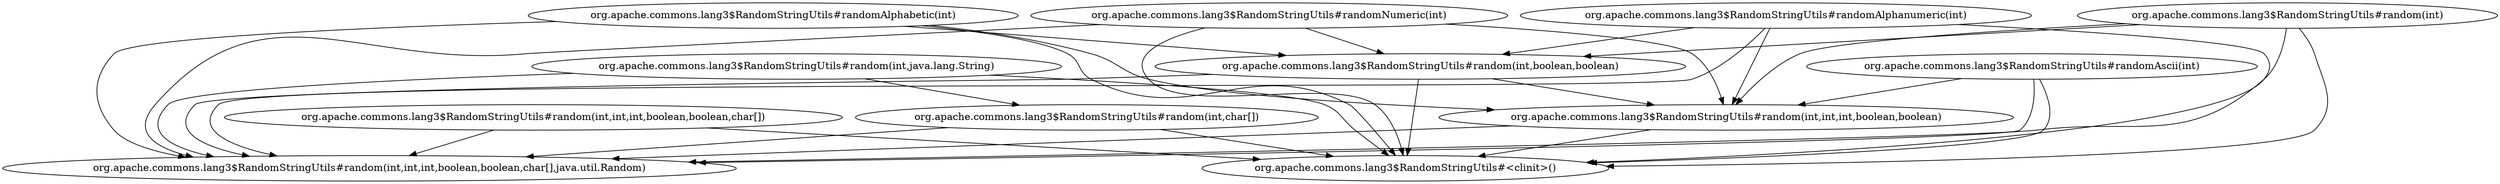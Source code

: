 digraph G {
  "org.apache.commons.lang3$RandomStringUtils#randomAlphanumeric(int)" -> "org.apache.commons.lang3$RandomStringUtils#<clinit>()";
  "org.apache.commons.lang3$RandomStringUtils#randomAlphanumeric(int)" -> "org.apache.commons.lang3$RandomStringUtils#random(int,boolean,boolean)";
  "org.apache.commons.lang3$RandomStringUtils#randomAlphanumeric(int)" -> "org.apache.commons.lang3$RandomStringUtils#random(int,int,int,boolean,boolean,char[],java.util.Random)";
  "org.apache.commons.lang3$RandomStringUtils#randomAlphanumeric(int)" -> "org.apache.commons.lang3$RandomStringUtils#random(int,int,int,boolean,boolean)";
  "org.apache.commons.lang3$RandomStringUtils#random(int,boolean,boolean)" -> "org.apache.commons.lang3$RandomStringUtils#<clinit>()";
  "org.apache.commons.lang3$RandomStringUtils#random(int,boolean,boolean)" -> "org.apache.commons.lang3$RandomStringUtils#random(int,int,int,boolean,boolean,char[],java.util.Random)";
  "org.apache.commons.lang3$RandomStringUtils#random(int,boolean,boolean)" -> "org.apache.commons.lang3$RandomStringUtils#random(int,int,int,boolean,boolean)";
  "org.apache.commons.lang3$RandomStringUtils#random(int,int,int,boolean,boolean)" -> "org.apache.commons.lang3$RandomStringUtils#<clinit>()";
  "org.apache.commons.lang3$RandomStringUtils#random(int,int,int,boolean,boolean)" -> "org.apache.commons.lang3$RandomStringUtils#random(int,int,int,boolean,boolean,char[],java.util.Random)";
  "org.apache.commons.lang3$RandomStringUtils#random(int,int,int,boolean,boolean,char[])" -> "org.apache.commons.lang3$RandomStringUtils#<clinit>()";
  "org.apache.commons.lang3$RandomStringUtils#random(int,int,int,boolean,boolean,char[])" -> "org.apache.commons.lang3$RandomStringUtils#random(int,int,int,boolean,boolean,char[],java.util.Random)";
  "org.apache.commons.lang3$RandomStringUtils#random(int,char[])" -> "org.apache.commons.lang3$RandomStringUtils#<clinit>()";
  "org.apache.commons.lang3$RandomStringUtils#random(int,char[])" -> "org.apache.commons.lang3$RandomStringUtils#random(int,int,int,boolean,boolean,char[],java.util.Random)";
  "org.apache.commons.lang3$RandomStringUtils#randomAlphabetic(int)" -> "org.apache.commons.lang3$RandomStringUtils#<clinit>()";
  "org.apache.commons.lang3$RandomStringUtils#randomAlphabetic(int)" -> "org.apache.commons.lang3$RandomStringUtils#random(int,boolean,boolean)";
  "org.apache.commons.lang3$RandomStringUtils#randomAlphabetic(int)" -> "org.apache.commons.lang3$RandomStringUtils#random(int,int,int,boolean,boolean,char[],java.util.Random)";
  "org.apache.commons.lang3$RandomStringUtils#randomAlphabetic(int)" -> "org.apache.commons.lang3$RandomStringUtils#random(int,int,int,boolean,boolean)";
  "org.apache.commons.lang3$RandomStringUtils#random(int,java.lang.String)" -> "org.apache.commons.lang3$RandomStringUtils#<clinit>()";
  "org.apache.commons.lang3$RandomStringUtils#random(int,java.lang.String)" -> "org.apache.commons.lang3$RandomStringUtils#random(int,char[])";
  "org.apache.commons.lang3$RandomStringUtils#random(int,java.lang.String)" -> "org.apache.commons.lang3$RandomStringUtils#random(int,int,int,boolean,boolean,char[],java.util.Random)";
  "org.apache.commons.lang3$RandomStringUtils#randomNumeric(int)" -> "org.apache.commons.lang3$RandomStringUtils#<clinit>()";
  "org.apache.commons.lang3$RandomStringUtils#randomNumeric(int)" -> "org.apache.commons.lang3$RandomStringUtils#random(int,boolean,boolean)";
  "org.apache.commons.lang3$RandomStringUtils#randomNumeric(int)" -> "org.apache.commons.lang3$RandomStringUtils#random(int,int,int,boolean,boolean,char[],java.util.Random)";
  "org.apache.commons.lang3$RandomStringUtils#randomNumeric(int)" -> "org.apache.commons.lang3$RandomStringUtils#random(int,int,int,boolean,boolean)";
  "org.apache.commons.lang3$RandomStringUtils#randomAscii(int)" -> "org.apache.commons.lang3$RandomStringUtils#<clinit>()";
  "org.apache.commons.lang3$RandomStringUtils#randomAscii(int)" -> "org.apache.commons.lang3$RandomStringUtils#random(int,int,int,boolean,boolean,char[],java.util.Random)";
  "org.apache.commons.lang3$RandomStringUtils#randomAscii(int)" -> "org.apache.commons.lang3$RandomStringUtils#random(int,int,int,boolean,boolean)";
  "org.apache.commons.lang3$RandomStringUtils#random(int)" -> "org.apache.commons.lang3$RandomStringUtils#<clinit>()";
  "org.apache.commons.lang3$RandomStringUtils#random(int)" -> "org.apache.commons.lang3$RandomStringUtils#random(int,boolean,boolean)";
  "org.apache.commons.lang3$RandomStringUtils#random(int)" -> "org.apache.commons.lang3$RandomStringUtils#random(int,int,int,boolean,boolean,char[],java.util.Random)";
  "org.apache.commons.lang3$RandomStringUtils#random(int)" -> "org.apache.commons.lang3$RandomStringUtils#random(int,int,int,boolean,boolean)";
}

